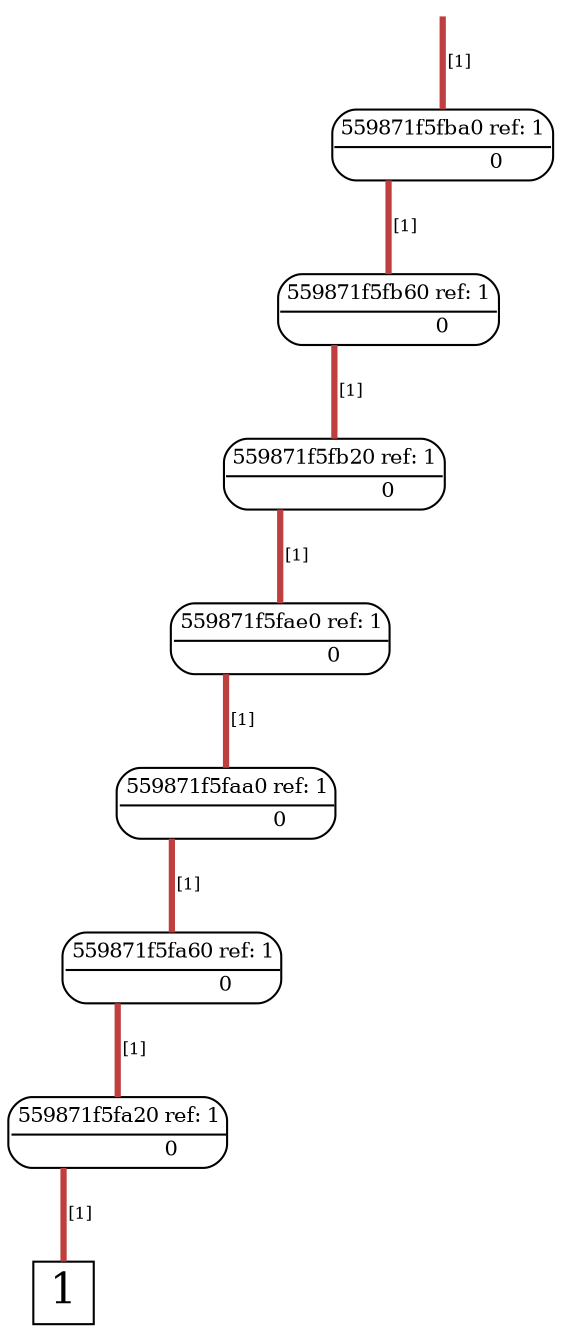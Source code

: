 digraph "DD" {graph[];node[shape=plain];edge[arrowhead=none]
root [label="",shape=point,style=invis]
t [label=<<font point-size="20">1</font>>,shape=box,tooltip="1",width=0.3,height=0.3]
root->720336[penwidth="3",tooltip="1" color="0.000 0.667 0.750",label=<<font point-size="8">&nbsp;[1]</font>>]
720336[label=<<font point-size="10"><table border="1" cellspacing="0" cellpadding="2" style="rounded"><tr><td colspan="2" border="1" sides="B">559871f5fba0 ref: 1</td></tr><tr><td port="0" href="javascript:;" border="0" tooltip="1"><font color="white">&nbsp;0 </font></td><td port="1" href="javascript:;" border="0" tooltip="0">&nbsp;0 </td></tr></table></font>>,tooltip="559871f5fba0"]
720336:0:s->720304[penwidth="3",tooltip="1" color="0.000 0.667 0.750",label=<<font point-size="8">&nbsp;[1]</font>>]
720304[label=<<font point-size="10"><table border="1" cellspacing="0" cellpadding="2" style="rounded"><tr><td colspan="2" border="1" sides="B">559871f5fb60 ref: 1</td></tr><tr><td port="0" href="javascript:;" border="0" tooltip="1"><font color="white">&nbsp;0 </font></td><td port="1" href="javascript:;" border="0" tooltip="0">&nbsp;0 </td></tr></table></font>>,tooltip="559871f5fb60"]
720304:0:s->720272[penwidth="3",tooltip="1" color="0.000 0.667 0.750",label=<<font point-size="8">&nbsp;[1]</font>>]
720272[label=<<font point-size="10"><table border="1" cellspacing="0" cellpadding="2" style="rounded"><tr><td colspan="2" border="1" sides="B">559871f5fb20 ref: 1</td></tr><tr><td port="0" href="javascript:;" border="0" tooltip="1"><font color="white">&nbsp;0 </font></td><td port="1" href="javascript:;" border="0" tooltip="0">&nbsp;0 </td></tr></table></font>>,tooltip="559871f5fb20"]
720272:0:s->720240[penwidth="3",tooltip="1" color="0.000 0.667 0.750",label=<<font point-size="8">&nbsp;[1]</font>>]
720240[label=<<font point-size="10"><table border="1" cellspacing="0" cellpadding="2" style="rounded"><tr><td colspan="2" border="1" sides="B">559871f5fae0 ref: 1</td></tr><tr><td port="0" href="javascript:;" border="0" tooltip="1"><font color="white">&nbsp;0 </font></td><td port="1" href="javascript:;" border="0" tooltip="0">&nbsp;0 </td></tr></table></font>>,tooltip="559871f5fae0"]
720240:0:s->720208[penwidth="3",tooltip="1" color="0.000 0.667 0.750",label=<<font point-size="8">&nbsp;[1]</font>>]
720208[label=<<font point-size="10"><table border="1" cellspacing="0" cellpadding="2" style="rounded"><tr><td colspan="2" border="1" sides="B">559871f5faa0 ref: 1</td></tr><tr><td port="0" href="javascript:;" border="0" tooltip="1"><font color="white">&nbsp;0 </font></td><td port="1" href="javascript:;" border="0" tooltip="0">&nbsp;0 </td></tr></table></font>>,tooltip="559871f5faa0"]
720208:0:s->720176[penwidth="3",tooltip="1" color="0.000 0.667 0.750",label=<<font point-size="8">&nbsp;[1]</font>>]
720176[label=<<font point-size="10"><table border="1" cellspacing="0" cellpadding="2" style="rounded"><tr><td colspan="2" border="1" sides="B">559871f5fa60 ref: 1</td></tr><tr><td port="0" href="javascript:;" border="0" tooltip="1"><font color="white">&nbsp;0 </font></td><td port="1" href="javascript:;" border="0" tooltip="0">&nbsp;0 </td></tr></table></font>>,tooltip="559871f5fa60"]
720176:0:s->720144[penwidth="3",tooltip="1" color="0.000 0.667 0.750",label=<<font point-size="8">&nbsp;[1]</font>>]
720144[label=<<font point-size="10"><table border="1" cellspacing="0" cellpadding="2" style="rounded"><tr><td colspan="2" border="1" sides="B">559871f5fa20 ref: 1</td></tr><tr><td port="0" href="javascript:;" border="0" tooltip="1"><font color="white">&nbsp;0 </font></td><td port="1" href="javascript:;" border="0" tooltip="0">&nbsp;0 </td></tr></table></font>>,tooltip="559871f5fa20"]
720144:0:s->t[penwidth="3",tooltip="1" color="0.000 0.667 0.750",label=<<font point-size="8">&nbsp;[1]</font>>]
}
